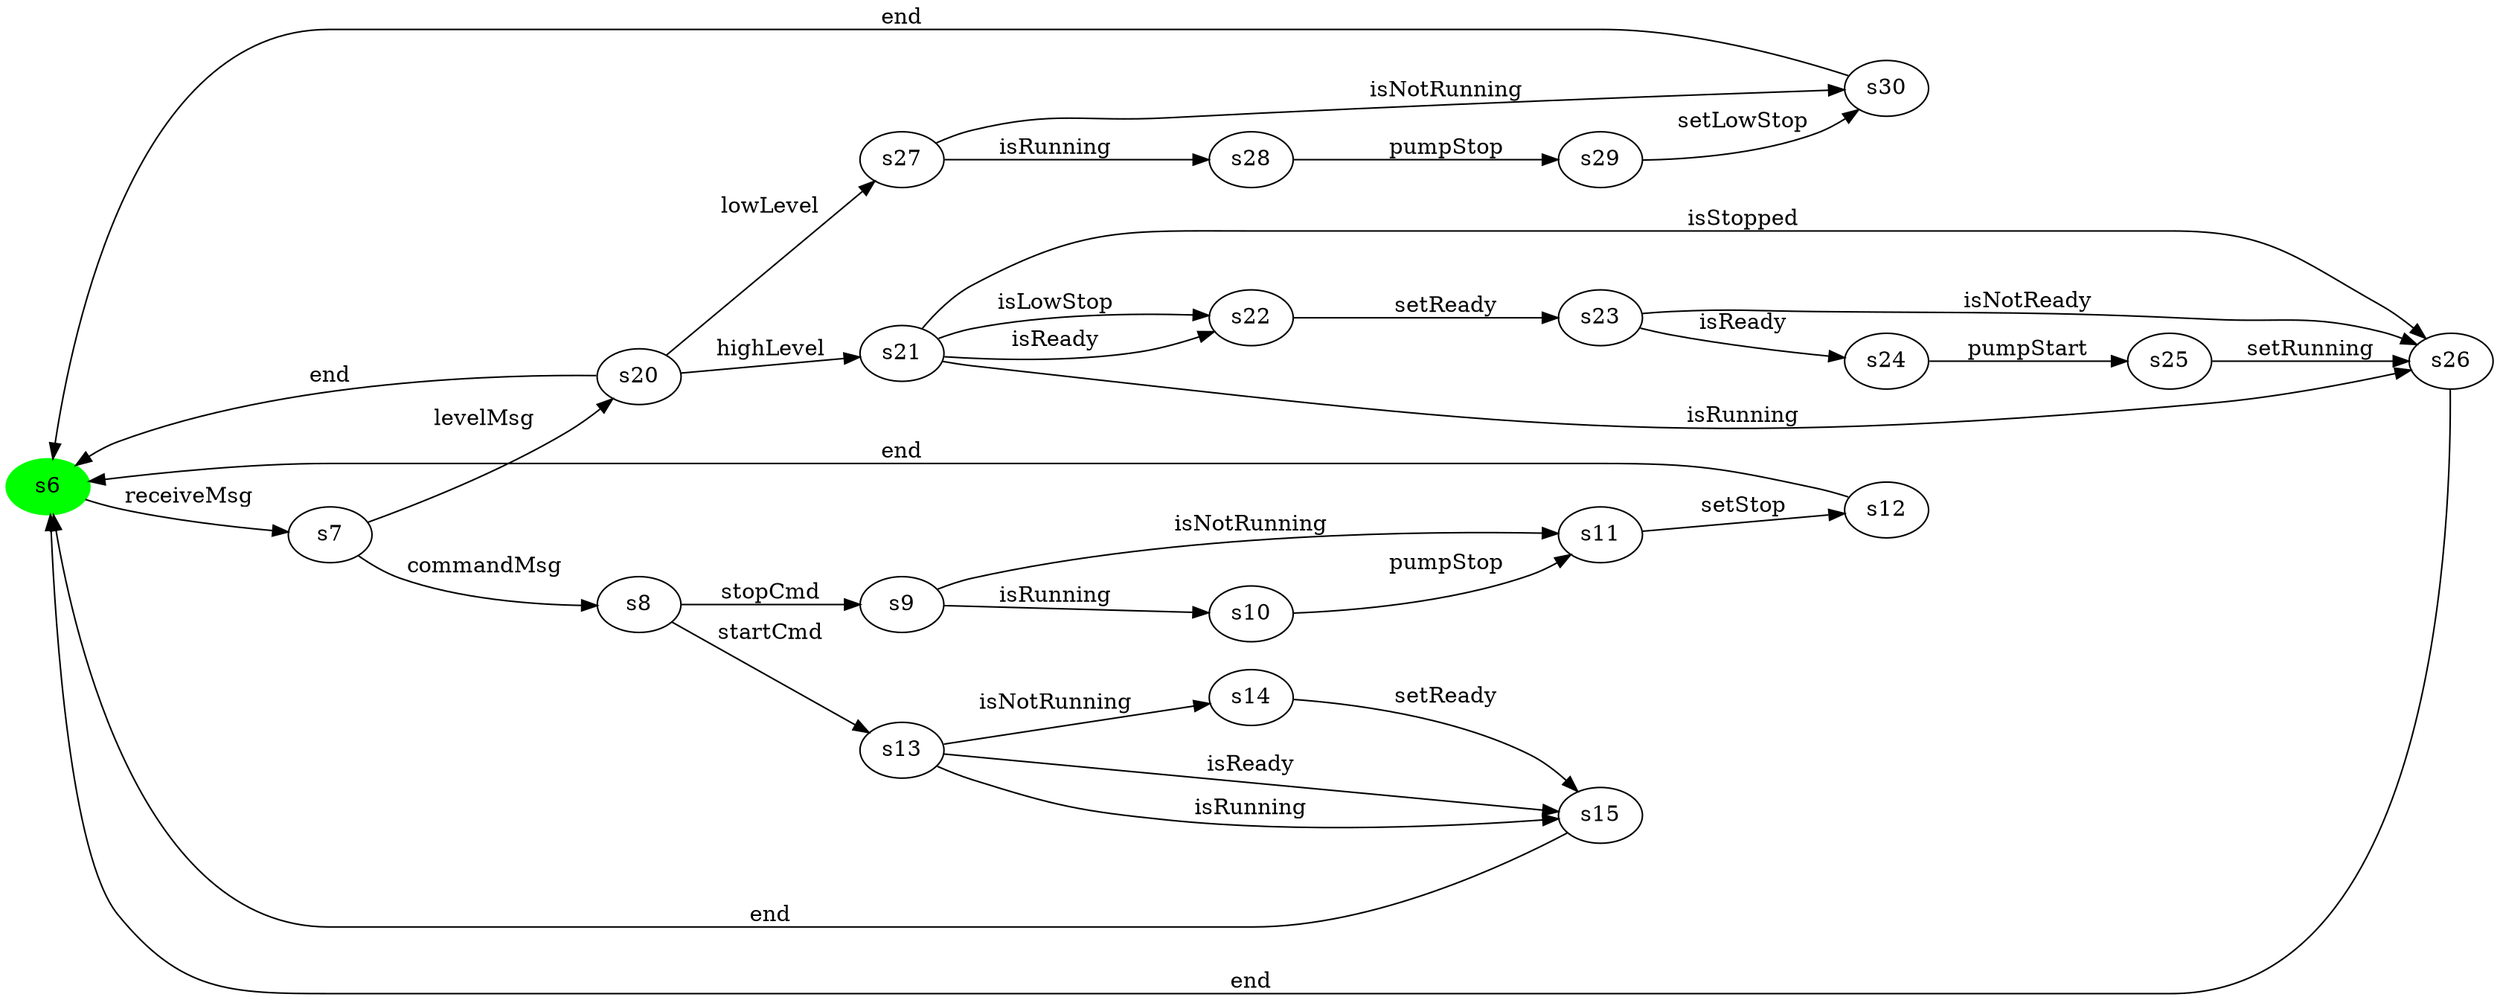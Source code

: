 digraph G {
rankdir=LR;
state0[ label = "s6", style=filled, color=green ];
state0 -> state1 [ label=" receiveMsg " ];
state1 [ label = "s7" ];
state1 -> state2 [ label=" levelMsg " ];
state1 -> state3 [ label=" commandMsg " ];
state3 [ label = "s8" ];
state3 -> state4 [ label=" stopCmd " ];
state3 -> state5 [ label=" startCmd " ];
state4 [ label = "s9" ];
state4 -> state6 [ label=" isRunning " ];
state4 -> state7 [ label=" isNotRunning " ];
state2 [ label = "s20" ];
state2 -> state8 [ label=" lowLevel " ];
state2 -> state9 [ label=" highLevel " ];
state2 -> state0 [ label=" end " ];
state10 [ label = "s30" ];
state10 -> state0 [ label=" end " ];
state7 [ label = "s11" ];
state7 -> state11 [ label=" setStop " ];
state12 [ label = "s22" ];
state12 -> state13 [ label=" setReady " ];
state6 [ label = "s10" ];
state6 -> state7 [ label=" pumpStop " ];
state9 [ label = "s21" ];
state9 -> state14 [ label=" isStopped " ];
state9 -> state14 [ label=" isRunning " ];
state9 -> state12 [ label=" isReady " ];
state9 -> state12 [ label=" isLowStop " ];
state5 [ label = "s13" ];
state5 -> state15 [ label=" isReady " ];
state5 -> state15 [ label=" isRunning " ];
state5 -> state16 [ label=" isNotRunning " ];
state17 [ label = "s24" ];
state17 -> state18 [ label=" pumpStart " ];
state11 [ label = "s12" ];
state11 -> state0 [ label=" end " ];
state13 [ label = "s23" ];
state13 -> state14 [ label=" isNotReady " ];
state13 -> state17 [ label=" isReady " ];
state15 [ label = "s15" ];
state15 -> state0 [ label=" end " ];
state14 [ label = "s26" ];
state14 -> state0 [ label=" end " ];
state16 [ label = "s14" ];
state16 -> state15 [ label=" setReady " ];
state18 [ label = "s25" ];
state18 -> state14 [ label=" setRunning " ];
state19 [ label = "s28" ];
state19 -> state20 [ label=" pumpStop " ];
state8 [ label = "s27" ];
state8 -> state19 [ label=" isRunning " ];
state8 -> state10 [ label=" isNotRunning " ];
state20 [ label = "s29" ];
state20 -> state10 [ label=" setLowStop " ];
}
